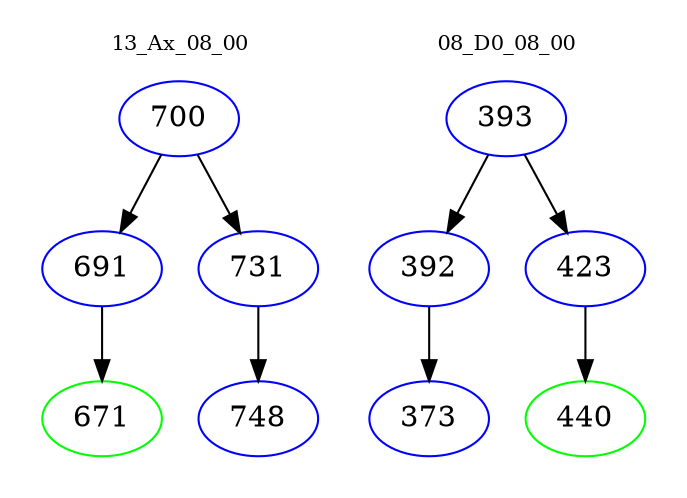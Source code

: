 digraph{
subgraph cluster_0 {
color = white
label = "13_Ax_08_00";
fontsize=10;
T0_700 [label="700", color="blue"]
T0_700 -> T0_691 [color="black"]
T0_691 [label="691", color="blue"]
T0_691 -> T0_671 [color="black"]
T0_671 [label="671", color="green"]
T0_700 -> T0_731 [color="black"]
T0_731 [label="731", color="blue"]
T0_731 -> T0_748 [color="black"]
T0_748 [label="748", color="blue"]
}
subgraph cluster_1 {
color = white
label = "08_D0_08_00";
fontsize=10;
T1_393 [label="393", color="blue"]
T1_393 -> T1_392 [color="black"]
T1_392 [label="392", color="blue"]
T1_392 -> T1_373 [color="black"]
T1_373 [label="373", color="blue"]
T1_393 -> T1_423 [color="black"]
T1_423 [label="423", color="blue"]
T1_423 -> T1_440 [color="black"]
T1_440 [label="440", color="green"]
}
}
